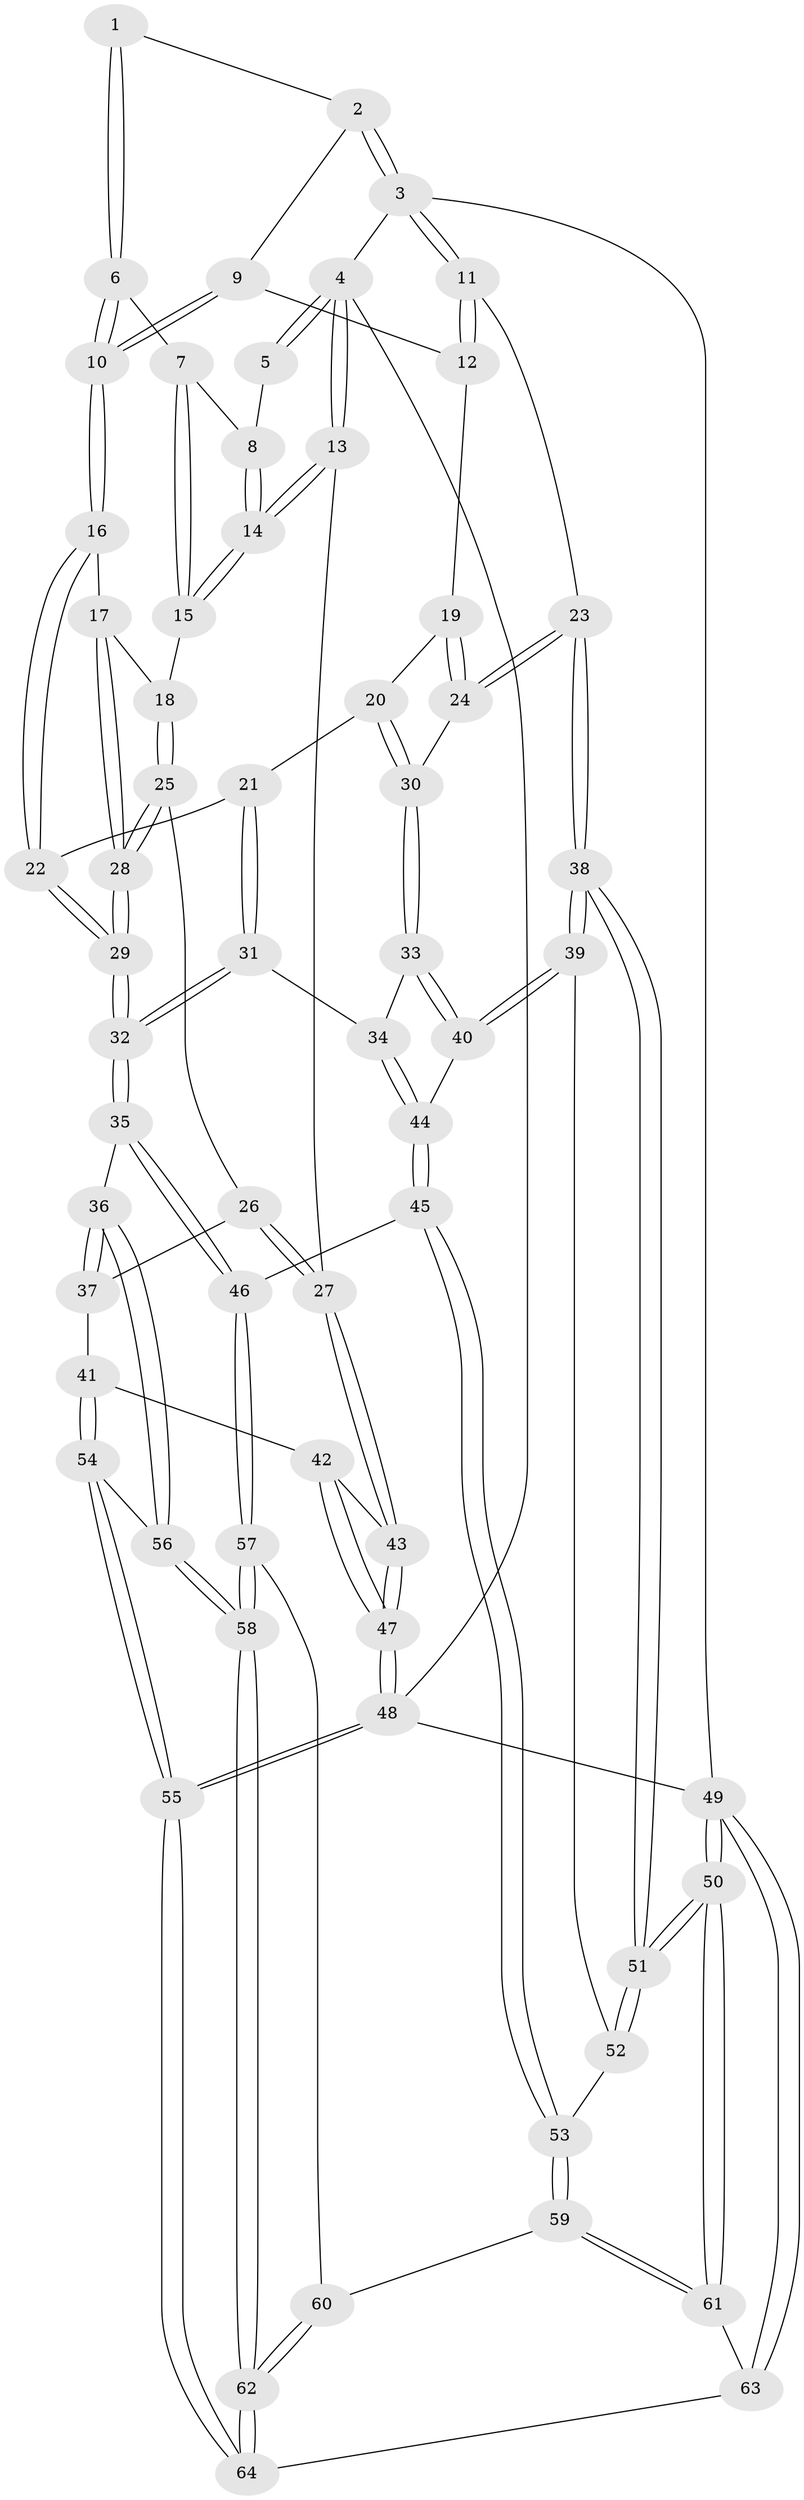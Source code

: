 // coarse degree distribution, {4: 0.28205128205128205, 3: 0.5384615384615384, 2: 0.15384615384615385, 5: 0.02564102564102564}
// Generated by graph-tools (version 1.1) at 2025/54/03/04/25 22:54:33]
// undirected, 64 vertices, 157 edges
graph export_dot {
  node [color=gray90,style=filled];
  1 [pos="+0.40769604483198874+0"];
  2 [pos="+0.8104680522973676+0"];
  3 [pos="+1+0"];
  4 [pos="+0+0"];
  5 [pos="+0.3721746351797312+0"];
  6 [pos="+0.4638635840709551+0.12221425392052526"];
  7 [pos="+0.40539022780794554+0.13766737922931405"];
  8 [pos="+0.2601500912921105+0.12578544441634562"];
  9 [pos="+0.7616443704915139+0"];
  10 [pos="+0.5342913733805061+0.16805235300475133"];
  11 [pos="+1+0.23021040011310145"];
  12 [pos="+0.8115592990653273+0.18329994657412357"];
  13 [pos="+0+0.23315749791736523"];
  14 [pos="+0.10093461377113497+0.19612638461780463"];
  15 [pos="+0.344842067168818+0.2763532701002868"];
  16 [pos="+0.5542523687168533+0.23102671969773056"];
  17 [pos="+0.3934300096886783+0.3117937826209555"];
  18 [pos="+0.359426690493205+0.2983868769183506"];
  19 [pos="+0.7806487437134572+0.23309031148687237"];
  20 [pos="+0.6751085844785252+0.30217649064626856"];
  21 [pos="+0.6458764772158199+0.3054977707285473"];
  22 [pos="+0.5918024198166872+0.27910381212958324"];
  23 [pos="+1+0.39326164516099094"];
  24 [pos="+0.9541977232057183+0.4195628134414738"];
  25 [pos="+0.25165532698078696+0.42303758403364494"];
  26 [pos="+0.21890670629925077+0.4212064041237743"];
  27 [pos="+0+0.29001072774125164"];
  28 [pos="+0.42053448117482883+0.48745630580386234"];
  29 [pos="+0.42179405015011395+0.48852126660016243"];
  30 [pos="+0.8506942758416162+0.4696509510412359"];
  31 [pos="+0.6368323673821583+0.5207082010706123"];
  32 [pos="+0.4434291459116711+0.5457485509817243"];
  33 [pos="+0.7955412719286316+0.5547462483410537"];
  34 [pos="+0.6429680873892725+0.5255776350660594"];
  35 [pos="+0.4377409067679142+0.5648517135719129"];
  36 [pos="+0.3768027851258749+0.6387945367692868"];
  37 [pos="+0.24223917342806958+0.5707840639438024"];
  38 [pos="+1+0.6494895894940776"];
  39 [pos="+0.8271146575411722+0.6495108002906236"];
  40 [pos="+0.8064727776780336+0.5979805515845626"];
  41 [pos="+0.13456733511930485+0.6439113703893898"];
  42 [pos="+0.08730059754607385+0.5777549120522958"];
  43 [pos="+0+0.3233473153869656"];
  44 [pos="+0.6301224968848196+0.6779462830589577"];
  45 [pos="+0.6198145112131443+0.7101203846847545"];
  46 [pos="+0.5910021748395993+0.7213990882380225"];
  47 [pos="+0+1"];
  48 [pos="+0+1"];
  49 [pos="+1+1"];
  50 [pos="+1+1"];
  51 [pos="+1+1"];
  52 [pos="+0.8083215456780214+0.7173194270467488"];
  53 [pos="+0.7528861634319576+0.761773955505846"];
  54 [pos="+0.1625472838521989+0.789585792725374"];
  55 [pos="+0+1"];
  56 [pos="+0.36356093366252173+0.6795330404536792"];
  57 [pos="+0.5490967914949825+0.7922392071894072"];
  58 [pos="+0.4891597778671937+0.8642847925538981"];
  59 [pos="+0.7414018954735186+0.8276075349442441"];
  60 [pos="+0.7103182161270384+0.8311800740552918"];
  61 [pos="+0.7492778711601796+0.8609357797650572"];
  62 [pos="+0.4860736605824573+0.9124097207131996"];
  63 [pos="+0.49916862620819996+1"];
  64 [pos="+0.443257086270177+1"];
  1 -- 2;
  1 -- 6;
  1 -- 6;
  2 -- 3;
  2 -- 3;
  2 -- 9;
  3 -- 4;
  3 -- 11;
  3 -- 11;
  3 -- 49;
  4 -- 5;
  4 -- 5;
  4 -- 13;
  4 -- 13;
  4 -- 48;
  5 -- 8;
  6 -- 7;
  6 -- 10;
  6 -- 10;
  7 -- 8;
  7 -- 15;
  7 -- 15;
  8 -- 14;
  8 -- 14;
  9 -- 10;
  9 -- 10;
  9 -- 12;
  10 -- 16;
  10 -- 16;
  11 -- 12;
  11 -- 12;
  11 -- 23;
  12 -- 19;
  13 -- 14;
  13 -- 14;
  13 -- 27;
  14 -- 15;
  14 -- 15;
  15 -- 18;
  16 -- 17;
  16 -- 22;
  16 -- 22;
  17 -- 18;
  17 -- 28;
  17 -- 28;
  18 -- 25;
  18 -- 25;
  19 -- 20;
  19 -- 24;
  19 -- 24;
  20 -- 21;
  20 -- 30;
  20 -- 30;
  21 -- 22;
  21 -- 31;
  21 -- 31;
  22 -- 29;
  22 -- 29;
  23 -- 24;
  23 -- 24;
  23 -- 38;
  23 -- 38;
  24 -- 30;
  25 -- 26;
  25 -- 28;
  25 -- 28;
  26 -- 27;
  26 -- 27;
  26 -- 37;
  27 -- 43;
  27 -- 43;
  28 -- 29;
  28 -- 29;
  29 -- 32;
  29 -- 32;
  30 -- 33;
  30 -- 33;
  31 -- 32;
  31 -- 32;
  31 -- 34;
  32 -- 35;
  32 -- 35;
  33 -- 34;
  33 -- 40;
  33 -- 40;
  34 -- 44;
  34 -- 44;
  35 -- 36;
  35 -- 46;
  35 -- 46;
  36 -- 37;
  36 -- 37;
  36 -- 56;
  36 -- 56;
  37 -- 41;
  38 -- 39;
  38 -- 39;
  38 -- 51;
  38 -- 51;
  39 -- 40;
  39 -- 40;
  39 -- 52;
  40 -- 44;
  41 -- 42;
  41 -- 54;
  41 -- 54;
  42 -- 43;
  42 -- 47;
  42 -- 47;
  43 -- 47;
  43 -- 47;
  44 -- 45;
  44 -- 45;
  45 -- 46;
  45 -- 53;
  45 -- 53;
  46 -- 57;
  46 -- 57;
  47 -- 48;
  47 -- 48;
  48 -- 55;
  48 -- 55;
  48 -- 49;
  49 -- 50;
  49 -- 50;
  49 -- 63;
  49 -- 63;
  50 -- 51;
  50 -- 51;
  50 -- 61;
  50 -- 61;
  51 -- 52;
  51 -- 52;
  52 -- 53;
  53 -- 59;
  53 -- 59;
  54 -- 55;
  54 -- 55;
  54 -- 56;
  55 -- 64;
  55 -- 64;
  56 -- 58;
  56 -- 58;
  57 -- 58;
  57 -- 58;
  57 -- 60;
  58 -- 62;
  58 -- 62;
  59 -- 60;
  59 -- 61;
  59 -- 61;
  60 -- 62;
  60 -- 62;
  61 -- 63;
  62 -- 64;
  62 -- 64;
  63 -- 64;
}
